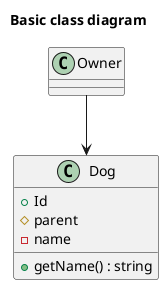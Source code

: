 'Single line comment 
/' Multi
 line
  comment'/

' Basic class diagram 
@startuml Basic Class 
title Basic class diagram 
class Dog {
    ' + for public, # for protected, - for private, () to indicate method, : after mrthod - return type
    ' class has attributes and methods
    + Id 
    # parent 
    - name 
    + getName() : string
}

class Owner 

' Show some relation  --, .. for line <> or <|> for arrows
Owner --> Dog
@enduml

'########################

' Basic elements of a class diagram 
' Bird class extends Animal class and implements flying interface
@startuml Class1
interface Flying{
    {abstract}flying():void
}

abstract class Animal {
    - name : string
    + getname() : string
    ' abstract function
    + getAnimalType() : string 
}

Class Bird{
    +flying(): void 
    + getAnimalType():string
}

class Dog
class Vehicle 
Class Driver 
Class Engine 
class Fuel 

'Relationships 
'Associations : One class knows other class, Here Bird knows Dog 
Dog <-- Bird
'Inheritence 
Animal <|-- Bird
'Realization/Implementation for Interfaces 
Flying <|.. Bird 
'Dependency 
Vehicle <.. Fuel
'Aggregation - Classes are dependent but not necessary that always together 
Vehicle o- Driver 

'Composition - classes completely dependent on each other 
Vehicle *-- Engine 


'Multiplicity
class House 
class Kitchen 
class Bath 
class Bedroom 
class Room 
class Mortgage 
Class Mailbox 


House *-- "1" Kitchen 
House *-- "1" Bath 
House *-- "1..*" Bedroom

House -- "0..1" Mortgage
House o-- Mailbox
' Kitchen, bedroom, bath extend room class 
Kitchen --|> Room 
Bedroom --|> Room
Bath --|> Room


@enduml
